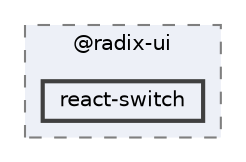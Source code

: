 digraph "C:/Users/arisc/OneDrive/Documents/GitHub/FINAL/EcoEats-Project/node_modules/@radix-ui/react-switch"
{
 // LATEX_PDF_SIZE
  bgcolor="transparent";
  edge [fontname=Helvetica,fontsize=10,labelfontname=Helvetica,labelfontsize=10];
  node [fontname=Helvetica,fontsize=10,shape=box,height=0.2,width=0.4];
  compound=true
  subgraph clusterdir_ab62ad447ec992f2fe79c76b760e4d1f {
    graph [ bgcolor="#edf0f7", pencolor="grey50", label="@radix-ui", fontname=Helvetica,fontsize=10 style="filled,dashed", URL="dir_ab62ad447ec992f2fe79c76b760e4d1f.html",tooltip=""]
  dir_a0c11d4abf7274c1b572fbeb2a0e8caf [label="react-switch", fillcolor="#edf0f7", color="grey25", style="filled,bold", URL="dir_a0c11d4abf7274c1b572fbeb2a0e8caf.html",tooltip=""];
  }
}
